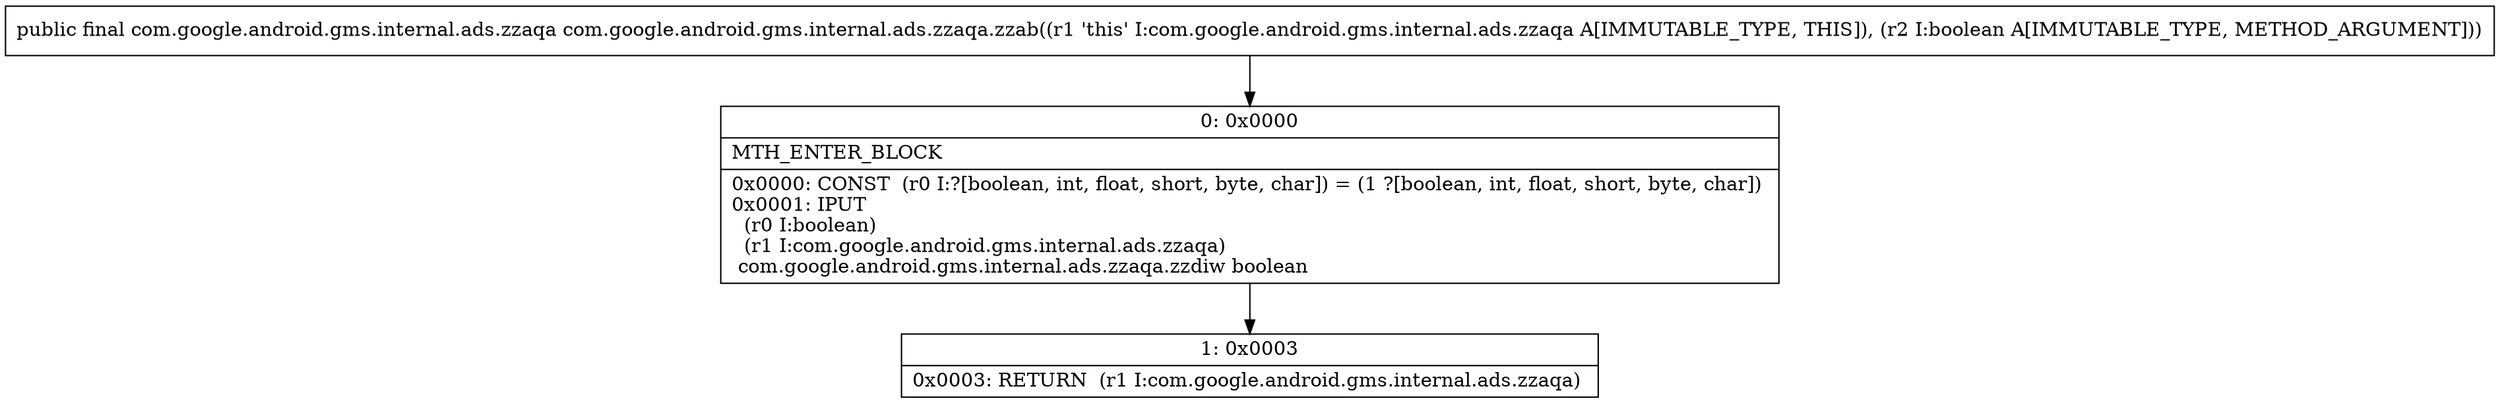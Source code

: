 digraph "CFG forcom.google.android.gms.internal.ads.zzaqa.zzab(Z)Lcom\/google\/android\/gms\/internal\/ads\/zzaqa;" {
Node_0 [shape=record,label="{0\:\ 0x0000|MTH_ENTER_BLOCK\l|0x0000: CONST  (r0 I:?[boolean, int, float, short, byte, char]) = (1 ?[boolean, int, float, short, byte, char]) \l0x0001: IPUT  \l  (r0 I:boolean)\l  (r1 I:com.google.android.gms.internal.ads.zzaqa)\l com.google.android.gms.internal.ads.zzaqa.zzdiw boolean \l}"];
Node_1 [shape=record,label="{1\:\ 0x0003|0x0003: RETURN  (r1 I:com.google.android.gms.internal.ads.zzaqa) \l}"];
MethodNode[shape=record,label="{public final com.google.android.gms.internal.ads.zzaqa com.google.android.gms.internal.ads.zzaqa.zzab((r1 'this' I:com.google.android.gms.internal.ads.zzaqa A[IMMUTABLE_TYPE, THIS]), (r2 I:boolean A[IMMUTABLE_TYPE, METHOD_ARGUMENT])) }"];
MethodNode -> Node_0;
Node_0 -> Node_1;
}


